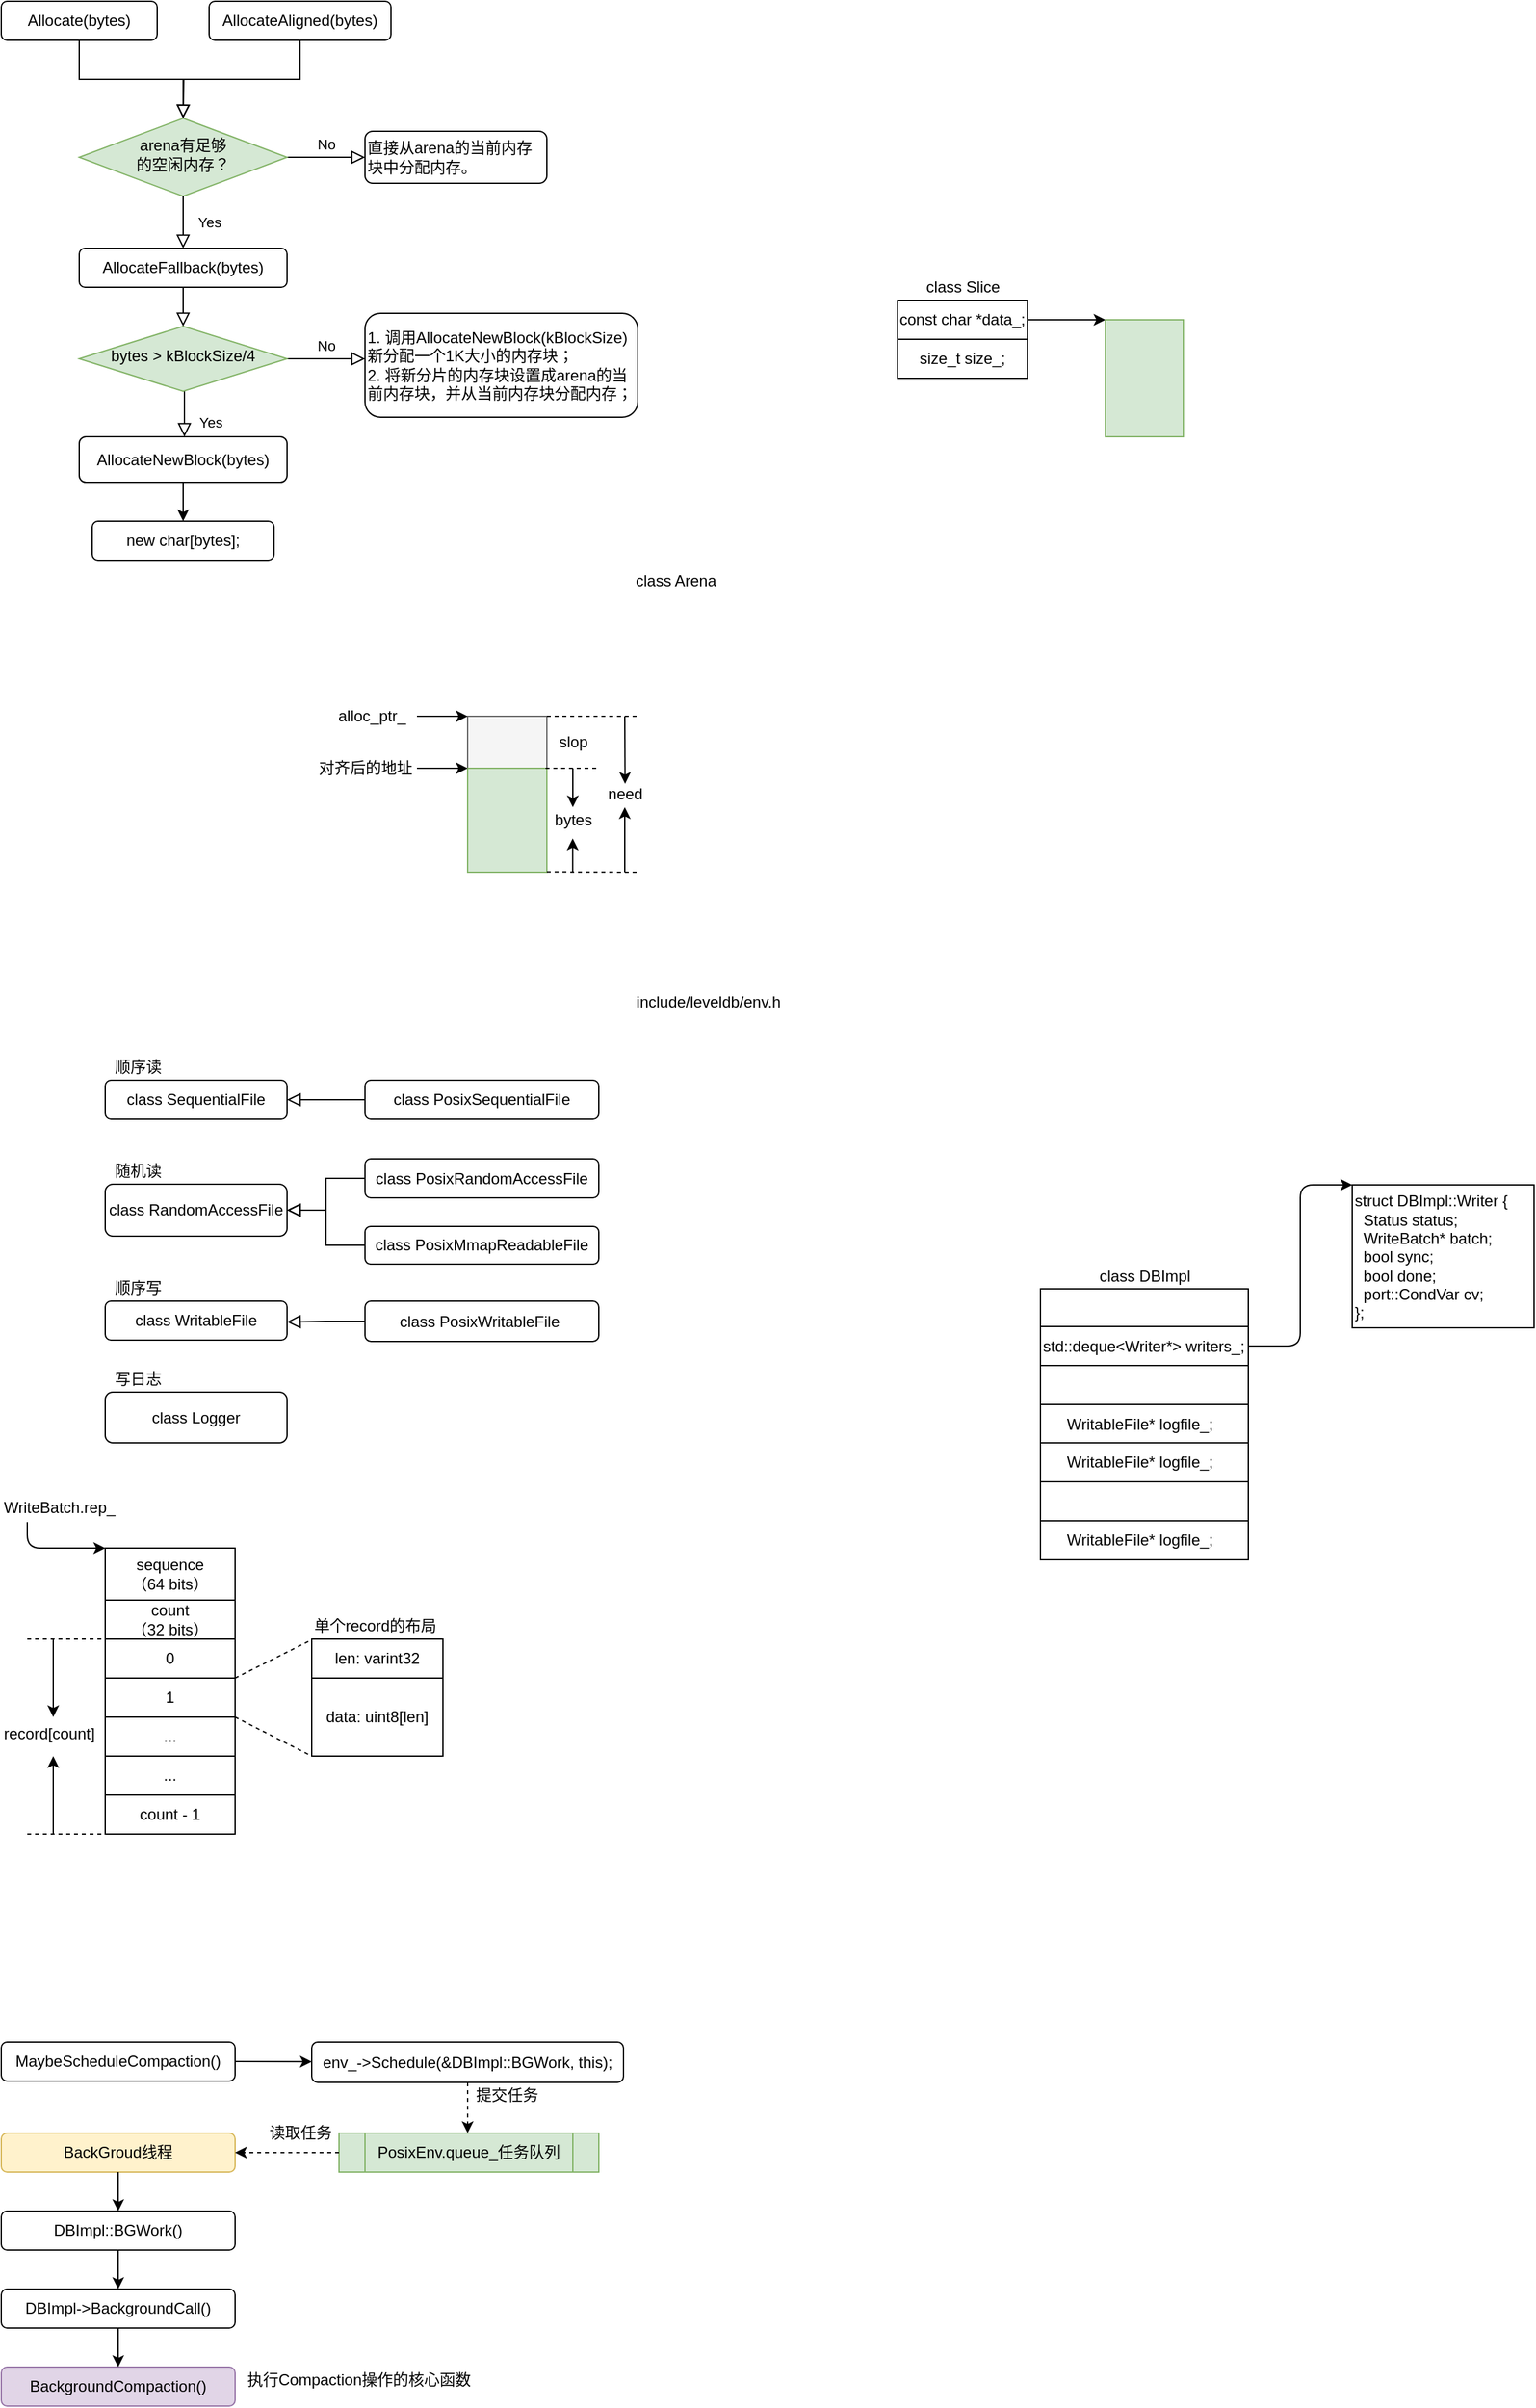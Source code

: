 <mxfile version="13.1.5" type="github">
  <diagram id="C5RBs43oDa-KdzZeNtuy" name="Page-1">
    <mxGraphModel dx="873" dy="627" grid="1" gridSize="10" guides="1" tooltips="1" connect="1" arrows="1" fold="1" page="1" pageScale="1" pageWidth="827" pageHeight="1169" math="0" shadow="0">
      <root>
        <mxCell id="WIyWlLk6GJQsqaUBKTNV-0" />
        <mxCell id="WIyWlLk6GJQsqaUBKTNV-1" parent="WIyWlLk6GJQsqaUBKTNV-0" />
        <mxCell id="WIyWlLk6GJQsqaUBKTNV-2" value="" style="rounded=0;html=1;jettySize=auto;orthogonalLoop=1;fontSize=11;endArrow=block;endFill=0;endSize=8;strokeWidth=1;shadow=0;labelBackgroundColor=none;edgeStyle=orthogonalEdgeStyle;" parent="WIyWlLk6GJQsqaUBKTNV-1" source="WIyWlLk6GJQsqaUBKTNV-3" target="WIyWlLk6GJQsqaUBKTNV-6" edge="1">
          <mxGeometry relative="1" as="geometry" />
        </mxCell>
        <mxCell id="WIyWlLk6GJQsqaUBKTNV-3" value="Allocate(bytes)" style="rounded=1;whiteSpace=wrap;html=1;fontSize=12;glass=0;strokeWidth=1;shadow=0;" parent="WIyWlLk6GJQsqaUBKTNV-1" vertex="1">
          <mxGeometry x="80" y="90" width="120" height="30" as="geometry" />
        </mxCell>
        <mxCell id="WIyWlLk6GJQsqaUBKTNV-5" value="No" style="edgeStyle=orthogonalEdgeStyle;rounded=0;html=1;jettySize=auto;orthogonalLoop=1;fontSize=11;endArrow=block;endFill=0;endSize=8;strokeWidth=1;shadow=0;labelBackgroundColor=none;" parent="WIyWlLk6GJQsqaUBKTNV-1" source="WIyWlLk6GJQsqaUBKTNV-6" target="WIyWlLk6GJQsqaUBKTNV-7" edge="1">
          <mxGeometry y="10" relative="1" as="geometry">
            <mxPoint as="offset" />
          </mxGeometry>
        </mxCell>
        <mxCell id="WIyWlLk6GJQsqaUBKTNV-6" value="arena有足够&lt;br&gt;的空闲内存？" style="rhombus;whiteSpace=wrap;html=1;shadow=0;fontFamily=Helvetica;fontSize=12;align=center;strokeWidth=1;spacing=6;spacingTop=-4;fillColor=#d5e8d4;strokeColor=#82b366;" parent="WIyWlLk6GJQsqaUBKTNV-1" vertex="1">
          <mxGeometry x="140" y="180" width="160" height="60" as="geometry" />
        </mxCell>
        <mxCell id="WIyWlLk6GJQsqaUBKTNV-7" value="直接从arena的当前内存块中分配内存。" style="rounded=1;whiteSpace=wrap;html=1;fontSize=12;glass=0;strokeWidth=1;shadow=0;align=left;" parent="WIyWlLk6GJQsqaUBKTNV-1" vertex="1">
          <mxGeometry x="360" y="190" width="140" height="40" as="geometry" />
        </mxCell>
        <mxCell id="WIyWlLk6GJQsqaUBKTNV-8" value="Yes" style="rounded=0;html=1;jettySize=auto;orthogonalLoop=1;fontSize=11;endArrow=block;endFill=0;endSize=8;strokeWidth=1;shadow=0;labelBackgroundColor=none;edgeStyle=orthogonalEdgeStyle;" parent="WIyWlLk6GJQsqaUBKTNV-1" edge="1">
          <mxGeometry x="0.333" y="20" relative="1" as="geometry">
            <mxPoint as="offset" />
            <mxPoint x="221" y="390" as="sourcePoint" />
            <mxPoint x="221" y="425" as="targetPoint" />
          </mxGeometry>
        </mxCell>
        <mxCell id="WIyWlLk6GJQsqaUBKTNV-9" value="No" style="edgeStyle=orthogonalEdgeStyle;rounded=0;html=1;jettySize=auto;orthogonalLoop=1;fontSize=11;endArrow=block;endFill=0;endSize=8;strokeWidth=1;shadow=0;labelBackgroundColor=none;" parent="WIyWlLk6GJQsqaUBKTNV-1" source="WIyWlLk6GJQsqaUBKTNV-10" target="WIyWlLk6GJQsqaUBKTNV-12" edge="1">
          <mxGeometry y="10" relative="1" as="geometry">
            <mxPoint as="offset" />
            <Array as="points">
              <mxPoint x="320" y="365" />
              <mxPoint x="320" y="365" />
            </Array>
          </mxGeometry>
        </mxCell>
        <mxCell id="WIyWlLk6GJQsqaUBKTNV-10" value="bytes &amp;gt; kBlockSize/4" style="rhombus;whiteSpace=wrap;html=1;shadow=0;fontFamily=Helvetica;fontSize=12;align=center;strokeWidth=1;spacing=6;spacingTop=-4;fillColor=#d5e8d4;strokeColor=#82b366;" parent="WIyWlLk6GJQsqaUBKTNV-1" vertex="1">
          <mxGeometry x="140" y="340" width="160" height="50" as="geometry" />
        </mxCell>
        <mxCell id="WIyWlLk6GJQsqaUBKTNV-11" value="AllocateNewBlock(bytes)" style="rounded=1;whiteSpace=wrap;html=1;fontSize=12;glass=0;strokeWidth=1;shadow=0;" parent="WIyWlLk6GJQsqaUBKTNV-1" vertex="1">
          <mxGeometry x="140" y="425" width="160" height="35" as="geometry" />
        </mxCell>
        <mxCell id="WIyWlLk6GJQsqaUBKTNV-12" value="1. 调用AllocateNewBlock(kBlockSize)新分配一个1K大小的内存块；&lt;br&gt;2. 将新分片的&lt;span style=&quot;text-align: center&quot;&gt;内存块设置成arena的当前内存块，并从当前内存块分配内存；&lt;/span&gt;" style="rounded=1;whiteSpace=wrap;html=1;fontSize=12;glass=0;strokeWidth=1;shadow=0;align=left;" parent="WIyWlLk6GJQsqaUBKTNV-1" vertex="1">
          <mxGeometry x="360" y="330" width="210" height="80" as="geometry" />
        </mxCell>
        <mxCell id="PisMdnMfWzMOtp17PBDv-0" value="const char *data_;" style="rounded=0;whiteSpace=wrap;html=1;" parent="WIyWlLk6GJQsqaUBKTNV-1" vertex="1">
          <mxGeometry x="770" y="320" width="100" height="30" as="geometry" />
        </mxCell>
        <mxCell id="PisMdnMfWzMOtp17PBDv-1" value="class Slice" style="text;html=1;align=center;verticalAlign=middle;resizable=0;points=[];autosize=1;" parent="WIyWlLk6GJQsqaUBKTNV-1" vertex="1">
          <mxGeometry x="785" y="300" width="70" height="20" as="geometry" />
        </mxCell>
        <mxCell id="PisMdnMfWzMOtp17PBDv-2" value="size_t size_;" style="rounded=0;whiteSpace=wrap;html=1;" parent="WIyWlLk6GJQsqaUBKTNV-1" vertex="1">
          <mxGeometry x="770" y="350" width="100" height="30" as="geometry" />
        </mxCell>
        <mxCell id="PisMdnMfWzMOtp17PBDv-3" value="" style="endArrow=classic;html=1;exitX=1;exitY=0.5;exitDx=0;exitDy=0;" parent="WIyWlLk6GJQsqaUBKTNV-1" source="PisMdnMfWzMOtp17PBDv-0" edge="1">
          <mxGeometry width="50" height="50" relative="1" as="geometry">
            <mxPoint x="960" y="430" as="sourcePoint" />
            <mxPoint x="930" y="335" as="targetPoint" />
          </mxGeometry>
        </mxCell>
        <mxCell id="PisMdnMfWzMOtp17PBDv-4" value="" style="rounded=0;whiteSpace=wrap;html=1;fillColor=#d5e8d4;strokeColor=#82b366;" parent="WIyWlLk6GJQsqaUBKTNV-1" vertex="1">
          <mxGeometry x="930" y="335" width="60" height="90" as="geometry" />
        </mxCell>
        <mxCell id="PisMdnMfWzMOtp17PBDv-13" value="new char[bytes];" style="rounded=1;whiteSpace=wrap;html=1;fontSize=12;glass=0;strokeWidth=1;shadow=0;" parent="WIyWlLk6GJQsqaUBKTNV-1" vertex="1">
          <mxGeometry x="150" y="490" width="140" height="30" as="geometry" />
        </mxCell>
        <mxCell id="PisMdnMfWzMOtp17PBDv-14" value="" style="endArrow=classic;html=1;exitX=0.5;exitY=1;exitDx=0;exitDy=0;" parent="WIyWlLk6GJQsqaUBKTNV-1" target="PisMdnMfWzMOtp17PBDv-13" edge="1">
          <mxGeometry width="50" height="50" relative="1" as="geometry">
            <mxPoint x="220" y="460" as="sourcePoint" />
            <mxPoint x="330" y="550" as="targetPoint" />
          </mxGeometry>
        </mxCell>
        <mxCell id="PisMdnMfWzMOtp17PBDv-15" value="AllocateAligned(bytes)" style="rounded=1;whiteSpace=wrap;html=1;fontSize=12;glass=0;strokeWidth=1;shadow=0;" parent="WIyWlLk6GJQsqaUBKTNV-1" vertex="1">
          <mxGeometry x="240" y="90" width="140" height="30" as="geometry" />
        </mxCell>
        <mxCell id="PisMdnMfWzMOtp17PBDv-16" value="" style="rounded=0;html=1;jettySize=auto;orthogonalLoop=1;fontSize=11;endArrow=block;endFill=0;endSize=8;strokeWidth=1;shadow=0;labelBackgroundColor=none;edgeStyle=orthogonalEdgeStyle;exitX=0.5;exitY=1;exitDx=0;exitDy=0;" parent="WIyWlLk6GJQsqaUBKTNV-1" source="PisMdnMfWzMOtp17PBDv-15" edge="1">
          <mxGeometry relative="1" as="geometry">
            <mxPoint x="150" y="130" as="sourcePoint" />
            <mxPoint x="220" y="180" as="targetPoint" />
          </mxGeometry>
        </mxCell>
        <mxCell id="PisMdnMfWzMOtp17PBDv-17" value="AllocateFallback(bytes)" style="rounded=1;whiteSpace=wrap;html=1;fontSize=12;glass=0;strokeWidth=1;shadow=0;" parent="WIyWlLk6GJQsqaUBKTNV-1" vertex="1">
          <mxGeometry x="140" y="280" width="160" height="30" as="geometry" />
        </mxCell>
        <mxCell id="PisMdnMfWzMOtp17PBDv-18" value="Yes" style="rounded=0;html=1;jettySize=auto;orthogonalLoop=1;fontSize=11;endArrow=block;endFill=0;endSize=8;strokeWidth=1;shadow=0;labelBackgroundColor=none;edgeStyle=orthogonalEdgeStyle;" parent="WIyWlLk6GJQsqaUBKTNV-1" source="WIyWlLk6GJQsqaUBKTNV-6" target="PisMdnMfWzMOtp17PBDv-17" edge="1">
          <mxGeometry y="20" relative="1" as="geometry">
            <mxPoint as="offset" />
            <mxPoint x="220" y="240" as="sourcePoint" />
            <mxPoint x="220" y="280" as="targetPoint" />
          </mxGeometry>
        </mxCell>
        <mxCell id="PisMdnMfWzMOtp17PBDv-19" value="" style="edgeStyle=orthogonalEdgeStyle;rounded=0;html=1;jettySize=auto;orthogonalLoop=1;fontSize=11;endArrow=block;endFill=0;endSize=8;strokeWidth=1;shadow=0;labelBackgroundColor=none;exitX=0.5;exitY=1;exitDx=0;exitDy=0;entryX=0.5;entryY=0;entryDx=0;entryDy=0;" parent="WIyWlLk6GJQsqaUBKTNV-1" source="PisMdnMfWzMOtp17PBDv-17" target="WIyWlLk6GJQsqaUBKTNV-10" edge="1">
          <mxGeometry y="10" relative="1" as="geometry">
            <mxPoint as="offset" />
            <mxPoint x="280" y="385" as="sourcePoint" />
            <mxPoint x="410" y="385" as="targetPoint" />
          </mxGeometry>
        </mxCell>
        <mxCell id="sMpz0W2j8kTXVOi1JynM-0" value="" style="rounded=0;whiteSpace=wrap;html=1;fillColor=#f5f5f5;strokeColor=#666666;fontColor=#333333;" parent="WIyWlLk6GJQsqaUBKTNV-1" vertex="1">
          <mxGeometry x="439" y="640" width="61" height="40" as="geometry" />
        </mxCell>
        <mxCell id="sMpz0W2j8kTXVOi1JynM-1" value="class Arena" style="text;html=1;align=center;verticalAlign=middle;resizable=0;points=[];autosize=1;" parent="WIyWlLk6GJQsqaUBKTNV-1" vertex="1">
          <mxGeometry x="559" y="526" width="80" height="20" as="geometry" />
        </mxCell>
        <mxCell id="sMpz0W2j8kTXVOi1JynM-2" value="" style="rounded=0;whiteSpace=wrap;html=1;fillColor=#d5e8d4;strokeColor=#82b366;" parent="WIyWlLk6GJQsqaUBKTNV-1" vertex="1">
          <mxGeometry x="439" y="680" width="61" height="80" as="geometry" />
        </mxCell>
        <mxCell id="sMpz0W2j8kTXVOi1JynM-3" value="&lt;div style=&quot;&quot;&gt;struct DBImpl::Writer {&lt;br&gt;&lt;/div&gt;&lt;div style=&quot;&quot;&gt;&amp;nbsp; Status status;&lt;/div&gt;&lt;div style=&quot;&quot;&gt;&amp;nbsp; WriteBatch* batch;&lt;/div&gt;&lt;div style=&quot;&quot;&gt;&amp;nbsp; bool sync;&lt;/div&gt;&lt;div style=&quot;&quot;&gt;&amp;nbsp; bool done;&lt;/div&gt;&lt;div style=&quot;&quot;&gt;&amp;nbsp; port::CondVar cv;&lt;/div&gt;&lt;div style=&quot;&quot;&gt;};&lt;/div&gt;" style="rounded=0;whiteSpace=wrap;html=1;align=left;" parent="WIyWlLk6GJQsqaUBKTNV-1" vertex="1">
          <mxGeometry x="1120" y="1000.5" width="140" height="110" as="geometry" />
        </mxCell>
        <mxCell id="sMpz0W2j8kTXVOi1JynM-4" value="bytes" style="text;html=1;align=center;verticalAlign=middle;resizable=0;points=[];autosize=1;" parent="WIyWlLk6GJQsqaUBKTNV-1" vertex="1">
          <mxGeometry x="500" y="710" width="40" height="20" as="geometry" />
        </mxCell>
        <mxCell id="sMpz0W2j8kTXVOi1JynM-5" value="slop" style="text;html=1;align=center;verticalAlign=middle;resizable=0;points=[];autosize=1;" parent="WIyWlLk6GJQsqaUBKTNV-1" vertex="1">
          <mxGeometry x="500" y="650" width="40" height="20" as="geometry" />
        </mxCell>
        <mxCell id="sMpz0W2j8kTXVOi1JynM-6" value="" style="endArrow=none;html=1;exitX=1;exitY=0;exitDx=0;exitDy=0;dashed=1;" parent="WIyWlLk6GJQsqaUBKTNV-1" source="sMpz0W2j8kTXVOi1JynM-0" edge="1">
          <mxGeometry width="50" height="50" relative="1" as="geometry">
            <mxPoint x="540" y="660" as="sourcePoint" />
            <mxPoint x="570" y="640" as="targetPoint" />
          </mxGeometry>
        </mxCell>
        <mxCell id="sMpz0W2j8kTXVOi1JynM-7" value="" style="endArrow=none;html=1;exitX=1;exitY=0;exitDx=0;exitDy=0;dashed=1;" parent="WIyWlLk6GJQsqaUBKTNV-1" edge="1">
          <mxGeometry width="50" height="50" relative="1" as="geometry">
            <mxPoint x="499" y="680" as="sourcePoint" />
            <mxPoint x="539" y="680" as="targetPoint" />
          </mxGeometry>
        </mxCell>
        <mxCell id="sMpz0W2j8kTXVOi1JynM-8" value="alloc_ptr_" style="text;html=1;align=center;verticalAlign=middle;resizable=0;points=[];autosize=1;" parent="WIyWlLk6GJQsqaUBKTNV-1" vertex="1">
          <mxGeometry x="330" y="630" width="70" height="20" as="geometry" />
        </mxCell>
        <mxCell id="sMpz0W2j8kTXVOi1JynM-9" value="" style="endArrow=classic;html=1;entryX=0;entryY=0;entryDx=0;entryDy=0;" parent="WIyWlLk6GJQsqaUBKTNV-1" target="sMpz0W2j8kTXVOi1JynM-0" edge="1">
          <mxGeometry width="50" height="50" relative="1" as="geometry">
            <mxPoint x="400" y="640" as="sourcePoint" />
            <mxPoint x="420" y="640" as="targetPoint" />
          </mxGeometry>
        </mxCell>
        <mxCell id="sMpz0W2j8kTXVOi1JynM-10" value="对齐后的地址" style="text;html=1;align=center;verticalAlign=middle;resizable=0;points=[];autosize=1;" parent="WIyWlLk6GJQsqaUBKTNV-1" vertex="1">
          <mxGeometry x="315" y="670" width="90" height="20" as="geometry" />
        </mxCell>
        <mxCell id="sMpz0W2j8kTXVOi1JynM-11" value="" style="endArrow=classic;html=1;entryX=0;entryY=1;entryDx=0;entryDy=0;" parent="WIyWlLk6GJQsqaUBKTNV-1" target="sMpz0W2j8kTXVOi1JynM-0" edge="1">
          <mxGeometry width="50" height="50" relative="1" as="geometry">
            <mxPoint x="400" y="680" as="sourcePoint" />
            <mxPoint x="449" y="650" as="targetPoint" />
          </mxGeometry>
        </mxCell>
        <mxCell id="sMpz0W2j8kTXVOi1JynM-12" value="" style="endArrow=classic;html=1;" parent="WIyWlLk6GJQsqaUBKTNV-1" edge="1">
          <mxGeometry width="50" height="50" relative="1" as="geometry">
            <mxPoint x="519.88" y="760" as="sourcePoint" />
            <mxPoint x="519.88" y="734" as="targetPoint" />
          </mxGeometry>
        </mxCell>
        <mxCell id="sMpz0W2j8kTXVOi1JynM-13" value="" style="endArrow=classic;html=1;" parent="WIyWlLk6GJQsqaUBKTNV-1" edge="1">
          <mxGeometry width="50" height="50" relative="1" as="geometry">
            <mxPoint x="520" y="680" as="sourcePoint" />
            <mxPoint x="520" y="710" as="targetPoint" />
          </mxGeometry>
        </mxCell>
        <mxCell id="sMpz0W2j8kTXVOi1JynM-14" value="" style="endArrow=none;html=1;exitX=1;exitY=0;exitDx=0;exitDy=0;dashed=1;" parent="WIyWlLk6GJQsqaUBKTNV-1" edge="1">
          <mxGeometry width="50" height="50" relative="1" as="geometry">
            <mxPoint x="500" y="759.75" as="sourcePoint" />
            <mxPoint x="570" y="760" as="targetPoint" />
          </mxGeometry>
        </mxCell>
        <mxCell id="sMpz0W2j8kTXVOi1JynM-15" value="" style="endArrow=classic;html=1;" parent="WIyWlLk6GJQsqaUBKTNV-1" edge="1">
          <mxGeometry width="50" height="50" relative="1" as="geometry">
            <mxPoint x="560" y="760" as="sourcePoint" />
            <mxPoint x="560" y="710" as="targetPoint" />
          </mxGeometry>
        </mxCell>
        <mxCell id="sMpz0W2j8kTXVOi1JynM-16" value="need" style="text;html=1;align=center;verticalAlign=middle;resizable=0;points=[];autosize=1;" parent="WIyWlLk6GJQsqaUBKTNV-1" vertex="1">
          <mxGeometry x="540" y="690" width="40" height="20" as="geometry" />
        </mxCell>
        <mxCell id="sMpz0W2j8kTXVOi1JynM-17" value="" style="endArrow=classic;html=1;entryX=0.506;entryY=0.1;entryDx=0;entryDy=0;entryPerimeter=0;" parent="WIyWlLk6GJQsqaUBKTNV-1" target="sMpz0W2j8kTXVOi1JynM-16" edge="1">
          <mxGeometry width="50" height="50" relative="1" as="geometry">
            <mxPoint x="560" y="640" as="sourcePoint" />
            <mxPoint x="570" y="720" as="targetPoint" />
          </mxGeometry>
        </mxCell>
        <mxCell id="zZOHBw9sXu2u2_nIlG-C-0" value="class RandomAccessFile" style="rounded=1;whiteSpace=wrap;html=1;fontSize=12;glass=0;strokeWidth=1;shadow=0;" vertex="1" parent="WIyWlLk6GJQsqaUBKTNV-1">
          <mxGeometry x="160" y="1000" width="140" height="40" as="geometry" />
        </mxCell>
        <mxCell id="zZOHBw9sXu2u2_nIlG-C-1" value="class SequentialFile" style="rounded=1;whiteSpace=wrap;html=1;fontSize=12;glass=0;strokeWidth=1;shadow=0;" vertex="1" parent="WIyWlLk6GJQsqaUBKTNV-1">
          <mxGeometry x="160" y="920" width="140" height="30" as="geometry" />
        </mxCell>
        <mxCell id="zZOHBw9sXu2u2_nIlG-C-2" value="顺序读" style="text;html=1;align=center;verticalAlign=middle;resizable=0;points=[];autosize=1;" vertex="1" parent="WIyWlLk6GJQsqaUBKTNV-1">
          <mxGeometry x="160" y="900" width="50" height="20" as="geometry" />
        </mxCell>
        <mxCell id="zZOHBw9sXu2u2_nIlG-C-3" value="随机读" style="text;html=1;align=center;verticalAlign=middle;resizable=0;points=[];autosize=1;" vertex="1" parent="WIyWlLk6GJQsqaUBKTNV-1">
          <mxGeometry x="160" y="980" width="50" height="20" as="geometry" />
        </mxCell>
        <mxCell id="zZOHBw9sXu2u2_nIlG-C-5" value="&lt;span&gt;class WritableFile&lt;/span&gt;" style="rounded=1;whiteSpace=wrap;html=1;fontSize=12;glass=0;strokeWidth=1;shadow=0;align=center;" vertex="1" parent="WIyWlLk6GJQsqaUBKTNV-1">
          <mxGeometry x="160" y="1090" width="140" height="30" as="geometry" />
        </mxCell>
        <mxCell id="zZOHBw9sXu2u2_nIlG-C-6" value="顺序写" style="text;html=1;align=center;verticalAlign=middle;resizable=0;points=[];autosize=1;" vertex="1" parent="WIyWlLk6GJQsqaUBKTNV-1">
          <mxGeometry x="160" y="1070" width="50" height="20" as="geometry" />
        </mxCell>
        <mxCell id="zZOHBw9sXu2u2_nIlG-C-7" value="class Logger" style="rounded=1;whiteSpace=wrap;html=1;fontSize=12;glass=0;strokeWidth=1;shadow=0;" vertex="1" parent="WIyWlLk6GJQsqaUBKTNV-1">
          <mxGeometry x="160" y="1160" width="140" height="39" as="geometry" />
        </mxCell>
        <mxCell id="zZOHBw9sXu2u2_nIlG-C-8" value="写日志" style="text;html=1;align=center;verticalAlign=middle;resizable=0;points=[];autosize=1;" vertex="1" parent="WIyWlLk6GJQsqaUBKTNV-1">
          <mxGeometry x="160" y="1140" width="50" height="20" as="geometry" />
        </mxCell>
        <mxCell id="zZOHBw9sXu2u2_nIlG-C-9" value="include/leveldb/env.h" style="text;html=1;align=center;verticalAlign=middle;resizable=0;points=[];autosize=1;" vertex="1" parent="WIyWlLk6GJQsqaUBKTNV-1">
          <mxGeometry x="559" y="850" width="130" height="20" as="geometry" />
        </mxCell>
        <mxCell id="zZOHBw9sXu2u2_nIlG-C-10" value="" style="rounded=0;whiteSpace=wrap;html=1;" vertex="1" parent="WIyWlLk6GJQsqaUBKTNV-1">
          <mxGeometry x="880" y="1080.5" width="160" height="29" as="geometry" />
        </mxCell>
        <mxCell id="zZOHBw9sXu2u2_nIlG-C-11" value="class DBImpl" style="text;html=1;align=center;verticalAlign=middle;resizable=0;points=[];autosize=1;" vertex="1" parent="WIyWlLk6GJQsqaUBKTNV-1">
          <mxGeometry x="914.5" y="1060.5" width="90" height="20" as="geometry" />
        </mxCell>
        <mxCell id="zZOHBw9sXu2u2_nIlG-C-12" value="std::deque&amp;lt;Writer*&amp;gt; writers_;" style="rounded=0;whiteSpace=wrap;html=1;align=left;" vertex="1" parent="WIyWlLk6GJQsqaUBKTNV-1">
          <mxGeometry x="880" y="1109.5" width="160" height="30" as="geometry" />
        </mxCell>
        <mxCell id="zZOHBw9sXu2u2_nIlG-C-13" value="&lt;div&gt;&lt;br&gt;&lt;/div&gt;" style="text;html=1;align=left;verticalAlign=middle;resizable=0;points=[];autosize=1;" vertex="1" parent="WIyWlLk6GJQsqaUBKTNV-1">
          <mxGeometry x="921" y="1000.5" width="20" height="20" as="geometry" />
        </mxCell>
        <mxCell id="zZOHBw9sXu2u2_nIlG-C-14" value="" style="rounded=0;whiteSpace=wrap;html=1;align=left;" vertex="1" parent="WIyWlLk6GJQsqaUBKTNV-1">
          <mxGeometry x="880" y="1139.5" width="160" height="30" as="geometry" />
        </mxCell>
        <mxCell id="zZOHBw9sXu2u2_nIlG-C-15" value="WritableFile* logfile_;&amp;nbsp;&amp;nbsp;" style="rounded=0;whiteSpace=wrap;html=1;align=center;" vertex="1" parent="WIyWlLk6GJQsqaUBKTNV-1">
          <mxGeometry x="880" y="1169.5" width="160" height="30" as="geometry" />
        </mxCell>
        <mxCell id="zZOHBw9sXu2u2_nIlG-C-16" value="class PosixSequentialFile" style="rounded=1;whiteSpace=wrap;html=1;fontSize=12;glass=0;strokeWidth=1;shadow=0;" vertex="1" parent="WIyWlLk6GJQsqaUBKTNV-1">
          <mxGeometry x="360" y="920" width="180" height="30" as="geometry" />
        </mxCell>
        <mxCell id="zZOHBw9sXu2u2_nIlG-C-17" value="class PosixRandomAccessFile" style="rounded=1;whiteSpace=wrap;html=1;fontSize=12;glass=0;strokeWidth=1;shadow=0;" vertex="1" parent="WIyWlLk6GJQsqaUBKTNV-1">
          <mxGeometry x="360" y="980.5" width="180" height="30" as="geometry" />
        </mxCell>
        <mxCell id="zZOHBw9sXu2u2_nIlG-C-18" value="class PosixMmapReadableFile" style="rounded=1;whiteSpace=wrap;html=1;align=center;" vertex="1" parent="WIyWlLk6GJQsqaUBKTNV-1">
          <mxGeometry x="360" y="1032.5" width="180" height="29" as="geometry" />
        </mxCell>
        <mxCell id="zZOHBw9sXu2u2_nIlG-C-19" value="class PosixWritableFile&amp;nbsp;" style="rounded=1;whiteSpace=wrap;html=1;fontSize=12;glass=0;strokeWidth=1;shadow=0;" vertex="1" parent="WIyWlLk6GJQsqaUBKTNV-1">
          <mxGeometry x="360" y="1090" width="180" height="31" as="geometry" />
        </mxCell>
        <mxCell id="zZOHBw9sXu2u2_nIlG-C-20" value="" style="rounded=0;html=1;jettySize=auto;orthogonalLoop=1;fontSize=11;endArrow=block;endFill=0;endSize=8;strokeWidth=1;shadow=0;labelBackgroundColor=none;edgeStyle=orthogonalEdgeStyle;entryX=1;entryY=0.5;entryDx=0;entryDy=0;exitX=0;exitY=0.5;exitDx=0;exitDy=0;" edge="1" parent="WIyWlLk6GJQsqaUBKTNV-1" source="zZOHBw9sXu2u2_nIlG-C-16" target="zZOHBw9sXu2u2_nIlG-C-1">
          <mxGeometry x="0.333" y="20" relative="1" as="geometry">
            <mxPoint as="offset" />
            <mxPoint x="450" y="820" as="sourcePoint" />
            <mxPoint x="310" y="810" as="targetPoint" />
          </mxGeometry>
        </mxCell>
        <mxCell id="zZOHBw9sXu2u2_nIlG-C-21" value="" style="rounded=0;html=1;jettySize=auto;orthogonalLoop=1;fontSize=11;endArrow=block;endFill=0;endSize=8;strokeWidth=1;shadow=0;labelBackgroundColor=none;edgeStyle=orthogonalEdgeStyle;entryX=1;entryY=0.5;entryDx=0;entryDy=0;exitX=0;exitY=0.5;exitDx=0;exitDy=0;" edge="1" parent="WIyWlLk6GJQsqaUBKTNV-1" source="zZOHBw9sXu2u2_nIlG-C-17" target="zZOHBw9sXu2u2_nIlG-C-0">
          <mxGeometry x="0.333" y="20" relative="1" as="geometry">
            <mxPoint as="offset" />
            <mxPoint x="370" y="945" as="sourcePoint" />
            <mxPoint x="310" y="945" as="targetPoint" />
          </mxGeometry>
        </mxCell>
        <mxCell id="zZOHBw9sXu2u2_nIlG-C-22" value="" style="rounded=0;html=1;jettySize=auto;orthogonalLoop=1;fontSize=11;endArrow=block;endFill=0;endSize=8;strokeWidth=1;shadow=0;labelBackgroundColor=none;edgeStyle=orthogonalEdgeStyle;exitX=0;exitY=0.5;exitDx=0;exitDy=0;" edge="1" parent="WIyWlLk6GJQsqaUBKTNV-1" source="zZOHBw9sXu2u2_nIlG-C-18">
          <mxGeometry x="0.333" y="20" relative="1" as="geometry">
            <mxPoint as="offset" />
            <mxPoint x="370" y="1005.5" as="sourcePoint" />
            <mxPoint x="300" y="1020" as="targetPoint" />
            <Array as="points">
              <mxPoint x="330" y="1047" />
              <mxPoint x="330" y="1020" />
            </Array>
          </mxGeometry>
        </mxCell>
        <mxCell id="zZOHBw9sXu2u2_nIlG-C-23" value="" style="rounded=0;html=1;jettySize=auto;orthogonalLoop=1;fontSize=11;endArrow=block;endFill=0;endSize=8;strokeWidth=1;shadow=0;labelBackgroundColor=none;edgeStyle=orthogonalEdgeStyle;exitX=0;exitY=0.5;exitDx=0;exitDy=0;" edge="1" parent="WIyWlLk6GJQsqaUBKTNV-1" source="zZOHBw9sXu2u2_nIlG-C-19">
          <mxGeometry x="0.333" y="20" relative="1" as="geometry">
            <mxPoint as="offset" />
            <mxPoint x="370" y="945" as="sourcePoint" />
            <mxPoint x="300" y="1106" as="targetPoint" />
            <Array as="points">
              <mxPoint x="330" y="1106" />
            </Array>
          </mxGeometry>
        </mxCell>
        <mxCell id="zZOHBw9sXu2u2_nIlG-C-24" value="" style="edgeStyle=elbowEdgeStyle;elbow=horizontal;endArrow=classic;html=1;exitX=1;exitY=0.5;exitDx=0;exitDy=0;" edge="1" parent="WIyWlLk6GJQsqaUBKTNV-1" source="zZOHBw9sXu2u2_nIlG-C-12">
          <mxGeometry width="50" height="50" relative="1" as="geometry">
            <mxPoint x="1070" y="1050.5" as="sourcePoint" />
            <mxPoint x="1120" y="1000.5" as="targetPoint" />
          </mxGeometry>
        </mxCell>
        <mxCell id="zZOHBw9sXu2u2_nIlG-C-25" value="WritableFile* logfile_;&amp;nbsp;&amp;nbsp;" style="rounded=0;whiteSpace=wrap;html=1;align=center;" vertex="1" parent="WIyWlLk6GJQsqaUBKTNV-1">
          <mxGeometry x="880" y="1199" width="160" height="30" as="geometry" />
        </mxCell>
        <mxCell id="zZOHBw9sXu2u2_nIlG-C-26" value="" style="rounded=0;whiteSpace=wrap;html=1;align=left;" vertex="1" parent="WIyWlLk6GJQsqaUBKTNV-1">
          <mxGeometry x="880" y="1229" width="160" height="30" as="geometry" />
        </mxCell>
        <mxCell id="zZOHBw9sXu2u2_nIlG-C-27" value="WritableFile* logfile_;&amp;nbsp;&amp;nbsp;" style="rounded=0;whiteSpace=wrap;html=1;align=center;" vertex="1" parent="WIyWlLk6GJQsqaUBKTNV-1">
          <mxGeometry x="880" y="1259" width="160" height="30" as="geometry" />
        </mxCell>
        <mxCell id="zZOHBw9sXu2u2_nIlG-C-28" value="&lt;p&gt;sequence&lt;br&gt;（64 bits）&lt;/p&gt;" style="rounded=0;whiteSpace=wrap;html=1;align=center;" vertex="1" parent="WIyWlLk6GJQsqaUBKTNV-1">
          <mxGeometry x="160" y="1280" width="100" height="40" as="geometry" />
        </mxCell>
        <mxCell id="zZOHBw9sXu2u2_nIlG-C-29" value="&lt;p&gt;count&lt;br&gt;（32 bits）&lt;/p&gt;" style="rounded=0;whiteSpace=wrap;html=1;align=center;" vertex="1" parent="WIyWlLk6GJQsqaUBKTNV-1">
          <mxGeometry x="160" y="1320" width="100" height="30" as="geometry" />
        </mxCell>
        <mxCell id="zZOHBw9sXu2u2_nIlG-C-30" value="&lt;p&gt;0&lt;/p&gt;" style="rounded=0;whiteSpace=wrap;html=1;align=center;" vertex="1" parent="WIyWlLk6GJQsqaUBKTNV-1">
          <mxGeometry x="160" y="1350" width="100" height="30" as="geometry" />
        </mxCell>
        <mxCell id="zZOHBw9sXu2u2_nIlG-C-31" value="&lt;p&gt;1&lt;/p&gt;" style="rounded=0;whiteSpace=wrap;html=1;align=center;" vertex="1" parent="WIyWlLk6GJQsqaUBKTNV-1">
          <mxGeometry x="160" y="1380" width="100" height="30" as="geometry" />
        </mxCell>
        <mxCell id="zZOHBw9sXu2u2_nIlG-C-33" value="WriteBatch.rep_" style="text;html=1;align=left;verticalAlign=middle;resizable=0;points=[];autosize=1;" vertex="1" parent="WIyWlLk6GJQsqaUBKTNV-1">
          <mxGeometry x="80" y="1239" width="100" height="20" as="geometry" />
        </mxCell>
        <mxCell id="zZOHBw9sXu2u2_nIlG-C-34" value="record[count]" style="text;html=1;align=left;verticalAlign=middle;resizable=0;points=[];autosize=1;" vertex="1" parent="WIyWlLk6GJQsqaUBKTNV-1">
          <mxGeometry x="80" y="1413" width="90" height="20" as="geometry" />
        </mxCell>
        <mxCell id="zZOHBw9sXu2u2_nIlG-C-35" value="&lt;p&gt;...&lt;/p&gt;" style="rounded=0;whiteSpace=wrap;html=1;align=center;" vertex="1" parent="WIyWlLk6GJQsqaUBKTNV-1">
          <mxGeometry x="160" y="1410" width="100" height="30" as="geometry" />
        </mxCell>
        <mxCell id="zZOHBw9sXu2u2_nIlG-C-36" value="&lt;p&gt;...&lt;/p&gt;" style="rounded=0;whiteSpace=wrap;html=1;align=center;" vertex="1" parent="WIyWlLk6GJQsqaUBKTNV-1">
          <mxGeometry x="160" y="1440" width="100" height="30" as="geometry" />
        </mxCell>
        <mxCell id="zZOHBw9sXu2u2_nIlG-C-37" value="&lt;p&gt;count - 1&lt;/p&gt;" style="rounded=0;whiteSpace=wrap;html=1;align=center;" vertex="1" parent="WIyWlLk6GJQsqaUBKTNV-1">
          <mxGeometry x="160" y="1470" width="100" height="30" as="geometry" />
        </mxCell>
        <mxCell id="zZOHBw9sXu2u2_nIlG-C-39" value="" style="edgeStyle=segmentEdgeStyle;endArrow=classic;html=1;entryX=0;entryY=0;entryDx=0;entryDy=0;" edge="1" parent="WIyWlLk6GJQsqaUBKTNV-1" target="zZOHBw9sXu2u2_nIlG-C-28">
          <mxGeometry width="50" height="50" relative="1" as="geometry">
            <mxPoint x="100" y="1260" as="sourcePoint" />
            <mxPoint x="110" y="1280" as="targetPoint" />
            <Array as="points">
              <mxPoint x="100" y="1280" />
            </Array>
          </mxGeometry>
        </mxCell>
        <mxCell id="zZOHBw9sXu2u2_nIlG-C-42" value="" style="endArrow=none;dashed=1;html=1;entryX=0;entryY=0;entryDx=0;entryDy=0;" edge="1" parent="WIyWlLk6GJQsqaUBKTNV-1" target="zZOHBw9sXu2u2_nIlG-C-30">
          <mxGeometry width="50" height="50" relative="1" as="geometry">
            <mxPoint x="100" y="1350" as="sourcePoint" />
            <mxPoint x="130" y="1290" as="targetPoint" />
          </mxGeometry>
        </mxCell>
        <mxCell id="zZOHBw9sXu2u2_nIlG-C-43" value="" style="endArrow=classic;html=1;" edge="1" parent="WIyWlLk6GJQsqaUBKTNV-1">
          <mxGeometry width="50" height="50" relative="1" as="geometry">
            <mxPoint x="120" y="1350" as="sourcePoint" />
            <mxPoint x="120" y="1410" as="targetPoint" />
          </mxGeometry>
        </mxCell>
        <mxCell id="zZOHBw9sXu2u2_nIlG-C-44" value="" style="endArrow=none;dashed=1;html=1;entryX=0;entryY=0;entryDx=0;entryDy=0;" edge="1" parent="WIyWlLk6GJQsqaUBKTNV-1">
          <mxGeometry width="50" height="50" relative="1" as="geometry">
            <mxPoint x="100" y="1500" as="sourcePoint" />
            <mxPoint x="160" y="1500" as="targetPoint" />
          </mxGeometry>
        </mxCell>
        <mxCell id="zZOHBw9sXu2u2_nIlG-C-45" value="" style="endArrow=classic;html=1;" edge="1" parent="WIyWlLk6GJQsqaUBKTNV-1">
          <mxGeometry width="50" height="50" relative="1" as="geometry">
            <mxPoint x="120" y="1500" as="sourcePoint" />
            <mxPoint x="120" y="1440" as="targetPoint" />
          </mxGeometry>
        </mxCell>
        <mxCell id="zZOHBw9sXu2u2_nIlG-C-46" value="" style="endArrow=none;dashed=1;html=1;exitX=1;exitY=0;exitDx=0;exitDy=0;" edge="1" parent="WIyWlLk6GJQsqaUBKTNV-1" source="zZOHBw9sXu2u2_nIlG-C-31">
          <mxGeometry width="50" height="50" relative="1" as="geometry">
            <mxPoint x="360" y="1430" as="sourcePoint" />
            <mxPoint x="320" y="1350" as="targetPoint" />
          </mxGeometry>
        </mxCell>
        <mxCell id="zZOHBw9sXu2u2_nIlG-C-48" value="len: varint32" style="rounded=0;whiteSpace=wrap;html=1;align=center;" vertex="1" parent="WIyWlLk6GJQsqaUBKTNV-1">
          <mxGeometry x="319" y="1350" width="101" height="30" as="geometry" />
        </mxCell>
        <mxCell id="zZOHBw9sXu2u2_nIlG-C-49" value="data: uint8[len]" style="rounded=0;whiteSpace=wrap;html=1;align=center;" vertex="1" parent="WIyWlLk6GJQsqaUBKTNV-1">
          <mxGeometry x="319" y="1380" width="101" height="60" as="geometry" />
        </mxCell>
        <mxCell id="zZOHBw9sXu2u2_nIlG-C-50" value="" style="endArrow=none;dashed=1;html=1;exitX=1;exitY=0;exitDx=0;exitDy=0;entryX=0;entryY=1;entryDx=0;entryDy=0;" edge="1" parent="WIyWlLk6GJQsqaUBKTNV-1" source="zZOHBw9sXu2u2_nIlG-C-35" target="zZOHBw9sXu2u2_nIlG-C-49">
          <mxGeometry width="50" height="50" relative="1" as="geometry">
            <mxPoint x="270" y="1390" as="sourcePoint" />
            <mxPoint x="330" y="1360" as="targetPoint" />
          </mxGeometry>
        </mxCell>
        <mxCell id="zZOHBw9sXu2u2_nIlG-C-51" value="单个record的布局" style="text;html=1;align=left;verticalAlign=middle;resizable=0;points=[];autosize=1;" vertex="1" parent="WIyWlLk6GJQsqaUBKTNV-1">
          <mxGeometry x="319" y="1330" width="110" height="20" as="geometry" />
        </mxCell>
        <mxCell id="zZOHBw9sXu2u2_nIlG-C-53" value="MaybeScheduleCompaction()" style="rounded=1;whiteSpace=wrap;html=1;fontSize=12;glass=0;strokeWidth=1;shadow=0;" vertex="1" parent="WIyWlLk6GJQsqaUBKTNV-1">
          <mxGeometry x="80" y="1660" width="180" height="30" as="geometry" />
        </mxCell>
        <mxCell id="zZOHBw9sXu2u2_nIlG-C-60" value="env_-&amp;gt;Schedule(&amp;amp;DBImpl::BGWork, this);" style="rounded=1;whiteSpace=wrap;html=1;fontSize=12;glass=0;strokeWidth=1;shadow=0;" vertex="1" parent="WIyWlLk6GJQsqaUBKTNV-1">
          <mxGeometry x="319" y="1660" width="240" height="31" as="geometry" />
        </mxCell>
        <mxCell id="zZOHBw9sXu2u2_nIlG-C-63" value="" style="endArrow=classic;html=1;exitX=1;exitY=0.5;exitDx=0;exitDy=0;" edge="1" parent="WIyWlLk6GJQsqaUBKTNV-1" target="zZOHBw9sXu2u2_nIlG-C-60" source="zZOHBw9sXu2u2_nIlG-C-53">
          <mxGeometry width="50" height="50" relative="1" as="geometry">
            <mxPoint x="181" y="1682" as="sourcePoint" />
            <mxPoint x="615" y="2190" as="targetPoint" />
          </mxGeometry>
        </mxCell>
        <mxCell id="zZOHBw9sXu2u2_nIlG-C-69" value="" style="endArrow=classic;html=1;exitX=0.5;exitY=1;exitDx=0;exitDy=0;dashed=1;" edge="1" parent="WIyWlLk6GJQsqaUBKTNV-1" source="zZOHBw9sXu2u2_nIlG-C-60">
          <mxGeometry width="50" height="50" relative="1" as="geometry">
            <mxPoint x="190" y="1700" as="sourcePoint" />
            <mxPoint x="439" y="1730" as="targetPoint" />
          </mxGeometry>
        </mxCell>
        <mxCell id="zZOHBw9sXu2u2_nIlG-C-70" value="PosixEnv.queue_任务队列" style="shape=process;whiteSpace=wrap;html=1;backgroundOutline=1;align=center;fillColor=#d5e8d4;strokeColor=#82b366;" vertex="1" parent="WIyWlLk6GJQsqaUBKTNV-1">
          <mxGeometry x="340" y="1730" width="200" height="30" as="geometry" />
        </mxCell>
        <mxCell id="zZOHBw9sXu2u2_nIlG-C-71" value="BackGroud线程" style="rounded=1;whiteSpace=wrap;html=1;fontSize=12;glass=0;strokeWidth=1;shadow=0;fillColor=#fff2cc;strokeColor=#d6b656;" vertex="1" parent="WIyWlLk6GJQsqaUBKTNV-1">
          <mxGeometry x="80" y="1730" width="180" height="30" as="geometry" />
        </mxCell>
        <mxCell id="zZOHBw9sXu2u2_nIlG-C-72" value="DBImpl::BGWork()" style="rounded=1;whiteSpace=wrap;html=1;fontSize=12;glass=0;strokeWidth=1;shadow=0;" vertex="1" parent="WIyWlLk6GJQsqaUBKTNV-1">
          <mxGeometry x="80" y="1790" width="180" height="30" as="geometry" />
        </mxCell>
        <mxCell id="zZOHBw9sXu2u2_nIlG-C-73" value="提交任务" style="text;html=1;align=center;verticalAlign=middle;resizable=0;points=[];autosize=1;" vertex="1" parent="WIyWlLk6GJQsqaUBKTNV-1">
          <mxGeometry x="439" y="1691" width="60" height="20" as="geometry" />
        </mxCell>
        <mxCell id="zZOHBw9sXu2u2_nIlG-C-74" value="" style="endArrow=classic;html=1;exitX=0;exitY=0.5;exitDx=0;exitDy=0;entryX=1;entryY=0.5;entryDx=0;entryDy=0;dashed=1;" edge="1" parent="WIyWlLk6GJQsqaUBKTNV-1" source="zZOHBw9sXu2u2_nIlG-C-70" target="zZOHBw9sXu2u2_nIlG-C-71">
          <mxGeometry width="50" height="50" relative="1" as="geometry">
            <mxPoint x="470" y="1793" as="sourcePoint" />
            <mxPoint x="310" y="1800" as="targetPoint" />
          </mxGeometry>
        </mxCell>
        <mxCell id="zZOHBw9sXu2u2_nIlG-C-75" value="读取任务" style="text;html=1;align=center;verticalAlign=middle;resizable=0;points=[];autosize=1;" vertex="1" parent="WIyWlLk6GJQsqaUBKTNV-1">
          <mxGeometry x="280" y="1720" width="60" height="20" as="geometry" />
        </mxCell>
        <mxCell id="zZOHBw9sXu2u2_nIlG-C-76" value="DBImpl-&amp;gt;BackgroundCall()" style="rounded=1;whiteSpace=wrap;html=1;fontSize=12;glass=0;strokeWidth=1;shadow=0;" vertex="1" parent="WIyWlLk6GJQsqaUBKTNV-1">
          <mxGeometry x="80" y="1850" width="180" height="30" as="geometry" />
        </mxCell>
        <mxCell id="zZOHBw9sXu2u2_nIlG-C-78" value="" style="endArrow=classic;html=1;exitX=0.5;exitY=1;exitDx=0;exitDy=0;" edge="1" parent="WIyWlLk6GJQsqaUBKTNV-1" source="zZOHBw9sXu2u2_nIlG-C-71" target="zZOHBw9sXu2u2_nIlG-C-72">
          <mxGeometry width="50" height="50" relative="1" as="geometry">
            <mxPoint x="350" y="1890" as="sourcePoint" />
            <mxPoint x="400" y="1840" as="targetPoint" />
          </mxGeometry>
        </mxCell>
        <mxCell id="zZOHBw9sXu2u2_nIlG-C-79" value="" style="endArrow=classic;html=1;exitX=0.5;exitY=1;exitDx=0;exitDy=0;" edge="1" parent="WIyWlLk6GJQsqaUBKTNV-1" source="zZOHBw9sXu2u2_nIlG-C-72" target="zZOHBw9sXu2u2_nIlG-C-76">
          <mxGeometry width="50" height="50" relative="1" as="geometry">
            <mxPoint x="370" y="1910" as="sourcePoint" />
            <mxPoint x="420" y="1860" as="targetPoint" />
          </mxGeometry>
        </mxCell>
        <mxCell id="zZOHBw9sXu2u2_nIlG-C-80" value="执行Compaction操作的核心函数" style="text;html=1;align=center;verticalAlign=middle;resizable=0;points=[];autosize=1;" vertex="1" parent="WIyWlLk6GJQsqaUBKTNV-1">
          <mxGeometry x="260" y="1910" width="190" height="20" as="geometry" />
        </mxCell>
        <mxCell id="zZOHBw9sXu2u2_nIlG-C-81" value="BackgroundCompaction()" style="rounded=1;whiteSpace=wrap;html=1;fontSize=12;glass=0;strokeWidth=1;shadow=0;fillColor=#e1d5e7;strokeColor=#9673a6;" vertex="1" parent="WIyWlLk6GJQsqaUBKTNV-1">
          <mxGeometry x="80" y="1910" width="180" height="30" as="geometry" />
        </mxCell>
        <mxCell id="zZOHBw9sXu2u2_nIlG-C-82" value="" style="endArrow=classic;html=1;" edge="1" parent="WIyWlLk6GJQsqaUBKTNV-1" target="zZOHBw9sXu2u2_nIlG-C-81">
          <mxGeometry width="50" height="50" relative="1" as="geometry">
            <mxPoint x="170" y="1880" as="sourcePoint" />
            <mxPoint x="420" y="1900" as="targetPoint" />
          </mxGeometry>
        </mxCell>
      </root>
    </mxGraphModel>
  </diagram>
</mxfile>
